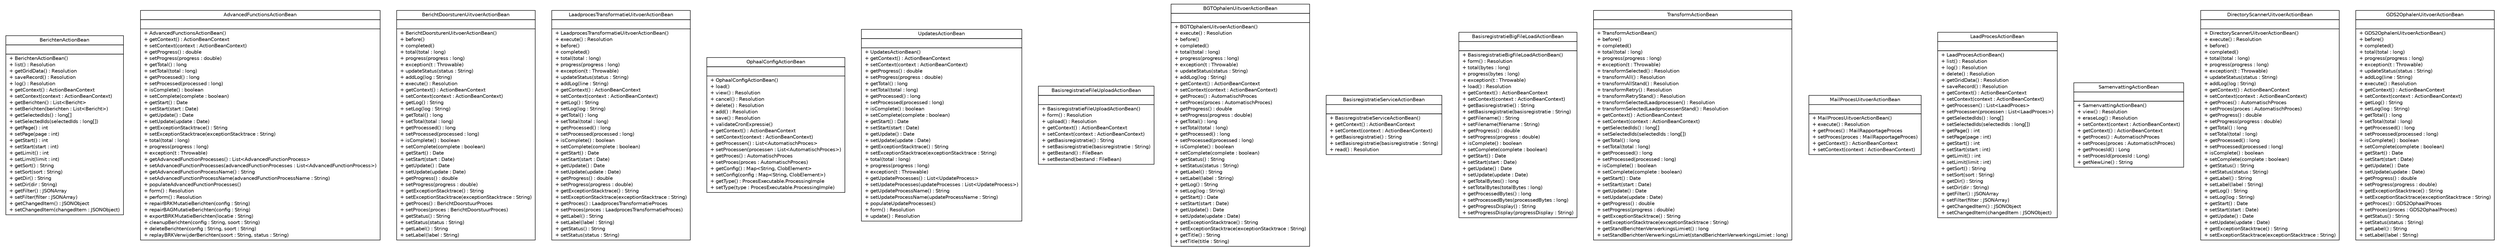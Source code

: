 #!/usr/local/bin/dot
#
# Class diagram 
# Generated by UMLGraph version R5_6-24-gf6e263 (http://www.umlgraph.org/)
#

digraph G {
	edge [fontname="Helvetica",fontsize=10,labelfontname="Helvetica",labelfontsize=10];
	node [fontname="Helvetica",fontsize=10,shape=plaintext];
	nodesep=0.25;
	ranksep=0.5;
	// nl.b3p.brmo.service.stripes.BerichtenActionBean
	c78 [label=<<table title="nl.b3p.brmo.service.stripes.BerichtenActionBean" border="0" cellborder="1" cellspacing="0" cellpadding="2" port="p" href="./BerichtenActionBean.html">
		<tr><td><table border="0" cellspacing="0" cellpadding="1">
<tr><td align="center" balign="center"> BerichtenActionBean </td></tr>
		</table></td></tr>
		<tr><td><table border="0" cellspacing="0" cellpadding="1">
<tr><td align="left" balign="left">  </td></tr>
		</table></td></tr>
		<tr><td><table border="0" cellspacing="0" cellpadding="1">
<tr><td align="left" balign="left"> + BerichtenActionBean() </td></tr>
<tr><td align="left" balign="left"> + list() : Resolution </td></tr>
<tr><td align="left" balign="left"> + getGridData() : Resolution </td></tr>
<tr><td align="left" balign="left"> + saveRecord() : Resolution </td></tr>
<tr><td align="left" balign="left"> + log() : Resolution </td></tr>
<tr><td align="left" balign="left"> + getContext() : ActionBeanContext </td></tr>
<tr><td align="left" balign="left"> + setContext(context : ActionBeanContext) </td></tr>
<tr><td align="left" balign="left"> + getBerichten() : List&lt;Bericht&gt; </td></tr>
<tr><td align="left" balign="left"> + setBerichten(berichten : List&lt;Bericht&gt;) </td></tr>
<tr><td align="left" balign="left"> + getSelectedIds() : long[] </td></tr>
<tr><td align="left" balign="left"> + setSelectedIds(selectedIds : long[]) </td></tr>
<tr><td align="left" balign="left"> + getPage() : int </td></tr>
<tr><td align="left" balign="left"> + setPage(page : int) </td></tr>
<tr><td align="left" balign="left"> + getStart() : int </td></tr>
<tr><td align="left" balign="left"> + setStart(start : int) </td></tr>
<tr><td align="left" balign="left"> + getLimit() : int </td></tr>
<tr><td align="left" balign="left"> + setLimit(limit : int) </td></tr>
<tr><td align="left" balign="left"> + getSort() : String </td></tr>
<tr><td align="left" balign="left"> + setSort(sort : String) </td></tr>
<tr><td align="left" balign="left"> + getDir() : String </td></tr>
<tr><td align="left" balign="left"> + setDir(dir : String) </td></tr>
<tr><td align="left" balign="left"> + getFilter() : JSONArray </td></tr>
<tr><td align="left" balign="left"> + setFilter(filter : JSONArray) </td></tr>
<tr><td align="left" balign="left"> + getChangedItem() : JSONObject </td></tr>
<tr><td align="left" balign="left"> + setChangedItem(changedItem : JSONObject) </td></tr>
		</table></td></tr>
		</table>>, URL="./BerichtenActionBean.html", fontname="Helvetica", fontcolor="black", fontsize=10.0];
	// nl.b3p.brmo.service.stripes.AdvancedFunctionsActionBean
	c79 [label=<<table title="nl.b3p.brmo.service.stripes.AdvancedFunctionsActionBean" border="0" cellborder="1" cellspacing="0" cellpadding="2" port="p" href="./AdvancedFunctionsActionBean.html">
		<tr><td><table border="0" cellspacing="0" cellpadding="1">
<tr><td align="center" balign="center"> AdvancedFunctionsActionBean </td></tr>
		</table></td></tr>
		<tr><td><table border="0" cellspacing="0" cellpadding="1">
<tr><td align="left" balign="left">  </td></tr>
		</table></td></tr>
		<tr><td><table border="0" cellspacing="0" cellpadding="1">
<tr><td align="left" balign="left"> + AdvancedFunctionsActionBean() </td></tr>
<tr><td align="left" balign="left"> + getContext() : ActionBeanContext </td></tr>
<tr><td align="left" balign="left"> + setContext(context : ActionBeanContext) </td></tr>
<tr><td align="left" balign="left"> + getProgress() : double </td></tr>
<tr><td align="left" balign="left"> + setProgress(progress : double) </td></tr>
<tr><td align="left" balign="left"> + getTotal() : long </td></tr>
<tr><td align="left" balign="left"> + setTotal(total : long) </td></tr>
<tr><td align="left" balign="left"> + getProcessed() : long </td></tr>
<tr><td align="left" balign="left"> + setProcessed(processed : long) </td></tr>
<tr><td align="left" balign="left"> + isComplete() : boolean </td></tr>
<tr><td align="left" balign="left"> + setComplete(complete : boolean) </td></tr>
<tr><td align="left" balign="left"> + getStart() : Date </td></tr>
<tr><td align="left" balign="left"> + setStart(start : Date) </td></tr>
<tr><td align="left" balign="left"> + getUpdate() : Date </td></tr>
<tr><td align="left" balign="left"> + setUpdate(update : Date) </td></tr>
<tr><td align="left" balign="left"> + getExceptionStacktrace() : String </td></tr>
<tr><td align="left" balign="left"> + setExceptionStacktrace(exceptionStacktrace : String) </td></tr>
<tr><td align="left" balign="left"> + total(total : long) </td></tr>
<tr><td align="left" balign="left"> + progress(progress : long) </td></tr>
<tr><td align="left" balign="left"> + exception(t : Throwable) </td></tr>
<tr><td align="left" balign="left"> + getAdvancedFunctionProcesses() : List&lt;AdvancedFunctionProcess&gt; </td></tr>
<tr><td align="left" balign="left"> + setAdvancedFunctionProcesses(advancedFunctionProcesses : List&lt;AdvancedFunctionProcess&gt;) </td></tr>
<tr><td align="left" balign="left"> + getAdvancedFunctionProcessName() : String </td></tr>
<tr><td align="left" balign="left"> + setAdvancedFunctionProcessName(advancedFunctionProcessName : String) </td></tr>
<tr><td align="left" balign="left"> + populateAdvancedFunctionProcesses() </td></tr>
<tr><td align="left" balign="left"> + form() : Resolution </td></tr>
<tr><td align="left" balign="left"> + perform() : Resolution </td></tr>
<tr><td align="left" balign="left"> + repairBRKMutatieBerichten(config : String) </td></tr>
<tr><td align="left" balign="left"> + repairBAGMutatieBerichten(config : String) </td></tr>
<tr><td align="left" balign="left"> + exportBRKMutatieBerichten(locatie : String) </td></tr>
<tr><td align="left" balign="left"> + cleanupBerichten(config : String, soort : String) </td></tr>
<tr><td align="left" balign="left"> + deleteBerichten(config : String, soort : String) </td></tr>
<tr><td align="left" balign="left"> + replayBRKVerwijderBerichten(soort : String, status : String) </td></tr>
		</table></td></tr>
		</table>>, URL="./AdvancedFunctionsActionBean.html", fontname="Helvetica", fontcolor="black", fontsize=10.0];
	// nl.b3p.brmo.service.stripes.BerichtDoorsturenUitvoerActionBean
	c80 [label=<<table title="nl.b3p.brmo.service.stripes.BerichtDoorsturenUitvoerActionBean" border="0" cellborder="1" cellspacing="0" cellpadding="2" port="p" href="./BerichtDoorsturenUitvoerActionBean.html">
		<tr><td><table border="0" cellspacing="0" cellpadding="1">
<tr><td align="center" balign="center"> BerichtDoorsturenUitvoerActionBean </td></tr>
		</table></td></tr>
		<tr><td><table border="0" cellspacing="0" cellpadding="1">
<tr><td align="left" balign="left">  </td></tr>
		</table></td></tr>
		<tr><td><table border="0" cellspacing="0" cellpadding="1">
<tr><td align="left" balign="left"> + BerichtDoorsturenUitvoerActionBean() </td></tr>
<tr><td align="left" balign="left"> + before() </td></tr>
<tr><td align="left" balign="left"> + completed() </td></tr>
<tr><td align="left" balign="left"> + total(total : long) </td></tr>
<tr><td align="left" balign="left"> + progress(progress : long) </td></tr>
<tr><td align="left" balign="left"> + exception(t : Throwable) </td></tr>
<tr><td align="left" balign="left"> + updateStatus(status : String) </td></tr>
<tr><td align="left" balign="left"> + addLog(log : String) </td></tr>
<tr><td align="left" balign="left"> + execute() : Resolution </td></tr>
<tr><td align="left" balign="left"> + getContext() : ActionBeanContext </td></tr>
<tr><td align="left" balign="left"> + setContext(context : ActionBeanContext) </td></tr>
<tr><td align="left" balign="left"> + getLog() : String </td></tr>
<tr><td align="left" balign="left"> + setLog(log : String) </td></tr>
<tr><td align="left" balign="left"> + getTotal() : long </td></tr>
<tr><td align="left" balign="left"> + setTotal(total : long) </td></tr>
<tr><td align="left" balign="left"> + getProcessed() : long </td></tr>
<tr><td align="left" balign="left"> + setProcessed(processed : long) </td></tr>
<tr><td align="left" balign="left"> + isComplete() : boolean </td></tr>
<tr><td align="left" balign="left"> + setComplete(complete : boolean) </td></tr>
<tr><td align="left" balign="left"> + getStart() : Date </td></tr>
<tr><td align="left" balign="left"> + setStart(start : Date) </td></tr>
<tr><td align="left" balign="left"> + getUpdate() : Date </td></tr>
<tr><td align="left" balign="left"> + setUpdate(update : Date) </td></tr>
<tr><td align="left" balign="left"> + getProgress() : double </td></tr>
<tr><td align="left" balign="left"> + setProgress(progress : double) </td></tr>
<tr><td align="left" balign="left"> + getExceptionStacktrace() : String </td></tr>
<tr><td align="left" balign="left"> + setExceptionStacktrace(exceptionStacktrace : String) </td></tr>
<tr><td align="left" balign="left"> + getProces() : BerichtDoorstuurProces </td></tr>
<tr><td align="left" balign="left"> + setProces(proces : BerichtDoorstuurProces) </td></tr>
<tr><td align="left" balign="left"> + getStatus() : String </td></tr>
<tr><td align="left" balign="left"> + setStatus(status : String) </td></tr>
<tr><td align="left" balign="left"> + getLabel() : String </td></tr>
<tr><td align="left" balign="left"> + setLabel(label : String) </td></tr>
		</table></td></tr>
		</table>>, URL="./BerichtDoorsturenUitvoerActionBean.html", fontname="Helvetica", fontcolor="black", fontsize=10.0];
	// nl.b3p.brmo.service.stripes.LaadprocesTransformatieUitvoerActionBean
	c81 [label=<<table title="nl.b3p.brmo.service.stripes.LaadprocesTransformatieUitvoerActionBean" border="0" cellborder="1" cellspacing="0" cellpadding="2" port="p" href="./LaadprocesTransformatieUitvoerActionBean.html">
		<tr><td><table border="0" cellspacing="0" cellpadding="1">
<tr><td align="center" balign="center"> LaadprocesTransformatieUitvoerActionBean </td></tr>
		</table></td></tr>
		<tr><td><table border="0" cellspacing="0" cellpadding="1">
<tr><td align="left" balign="left">  </td></tr>
		</table></td></tr>
		<tr><td><table border="0" cellspacing="0" cellpadding="1">
<tr><td align="left" balign="left"> + LaadprocesTransformatieUitvoerActionBean() </td></tr>
<tr><td align="left" balign="left"> + execute() : Resolution </td></tr>
<tr><td align="left" balign="left"> + before() </td></tr>
<tr><td align="left" balign="left"> + completed() </td></tr>
<tr><td align="left" balign="left"> + total(total : long) </td></tr>
<tr><td align="left" balign="left"> + progress(progress : long) </td></tr>
<tr><td align="left" balign="left"> + exception(t : Throwable) </td></tr>
<tr><td align="left" balign="left"> + updateStatus(status : String) </td></tr>
<tr><td align="left" balign="left"> + addLog(line : String) </td></tr>
<tr><td align="left" balign="left"> + getContext() : ActionBeanContext </td></tr>
<tr><td align="left" balign="left"> + setContext(context : ActionBeanContext) </td></tr>
<tr><td align="left" balign="left"> + getLog() : String </td></tr>
<tr><td align="left" balign="left"> + setLog(log : String) </td></tr>
<tr><td align="left" balign="left"> + getTotal() : long </td></tr>
<tr><td align="left" balign="left"> + setTotal(total : long) </td></tr>
<tr><td align="left" balign="left"> + getProcessed() : long </td></tr>
<tr><td align="left" balign="left"> + setProcessed(processed : long) </td></tr>
<tr><td align="left" balign="left"> + isComplete() : boolean </td></tr>
<tr><td align="left" balign="left"> + setComplete(complete : boolean) </td></tr>
<tr><td align="left" balign="left"> + getStart() : Date </td></tr>
<tr><td align="left" balign="left"> + setStart(start : Date) </td></tr>
<tr><td align="left" balign="left"> + getUpdate() : Date </td></tr>
<tr><td align="left" balign="left"> + setUpdate(update : Date) </td></tr>
<tr><td align="left" balign="left"> + getProgress() : double </td></tr>
<tr><td align="left" balign="left"> + setProgress(progress : double) </td></tr>
<tr><td align="left" balign="left"> + getExceptionStacktrace() : String </td></tr>
<tr><td align="left" balign="left"> + setExceptionStacktrace(exceptionStacktrace : String) </td></tr>
<tr><td align="left" balign="left"> + getProces() : LaadprocesTransformatieProces </td></tr>
<tr><td align="left" balign="left"> + setProces(proces : LaadprocesTransformatieProces) </td></tr>
<tr><td align="left" balign="left"> + getLabel() : String </td></tr>
<tr><td align="left" balign="left"> + setLabel(label : String) </td></tr>
<tr><td align="left" balign="left"> + getStatus() : String </td></tr>
<tr><td align="left" balign="left"> + setStatus(status : String) </td></tr>
		</table></td></tr>
		</table>>, URL="./LaadprocesTransformatieUitvoerActionBean.html", fontname="Helvetica", fontcolor="black", fontsize=10.0];
	// nl.b3p.brmo.service.stripes.OphaalConfigActionBean
	c82 [label=<<table title="nl.b3p.brmo.service.stripes.OphaalConfigActionBean" border="0" cellborder="1" cellspacing="0" cellpadding="2" port="p" href="./OphaalConfigActionBean.html">
		<tr><td><table border="0" cellspacing="0" cellpadding="1">
<tr><td align="center" balign="center"> OphaalConfigActionBean </td></tr>
		</table></td></tr>
		<tr><td><table border="0" cellspacing="0" cellpadding="1">
<tr><td align="left" balign="left">  </td></tr>
		</table></td></tr>
		<tr><td><table border="0" cellspacing="0" cellpadding="1">
<tr><td align="left" balign="left"> + OphaalConfigActionBean() </td></tr>
<tr><td align="left" balign="left"> + load() </td></tr>
<tr><td align="left" balign="left"> + view() : Resolution </td></tr>
<tr><td align="left" balign="left"> + cancel() : Resolution </td></tr>
<tr><td align="left" balign="left"> + delete() : Resolution </td></tr>
<tr><td align="left" balign="left"> + add() : Resolution </td></tr>
<tr><td align="left" balign="left"> + save() : Resolution </td></tr>
<tr><td align="left" balign="left"> + validateCronExpressie() </td></tr>
<tr><td align="left" balign="left"> + getContext() : ActionBeanContext </td></tr>
<tr><td align="left" balign="left"> + setContext(context : ActionBeanContext) </td></tr>
<tr><td align="left" balign="left"> + getProcessen() : List&lt;AutomatischProces&gt; </td></tr>
<tr><td align="left" balign="left"> + setProcessen(processen : List&lt;AutomatischProces&gt;) </td></tr>
<tr><td align="left" balign="left"> + getProces() : AutomatischProces </td></tr>
<tr><td align="left" balign="left"> + setProces(proces : AutomatischProces) </td></tr>
<tr><td align="left" balign="left"> + getConfig() : Map&lt;String, ClobElement&gt; </td></tr>
<tr><td align="left" balign="left"> + setConfig(config : Map&lt;String, ClobElement&gt;) </td></tr>
<tr><td align="left" balign="left"> + getType() : ProcesExecutable.ProcessingImple </td></tr>
<tr><td align="left" balign="left"> + setType(type : ProcesExecutable.ProcessingImple) </td></tr>
		</table></td></tr>
		</table>>, URL="./OphaalConfigActionBean.html", fontname="Helvetica", fontcolor="black", fontsize=10.0];
	// nl.b3p.brmo.service.stripes.UpdatesActionBean
	c83 [label=<<table title="nl.b3p.brmo.service.stripes.UpdatesActionBean" border="0" cellborder="1" cellspacing="0" cellpadding="2" port="p" href="./UpdatesActionBean.html">
		<tr><td><table border="0" cellspacing="0" cellpadding="1">
<tr><td align="center" balign="center"> UpdatesActionBean </td></tr>
		</table></td></tr>
		<tr><td><table border="0" cellspacing="0" cellpadding="1">
<tr><td align="left" balign="left">  </td></tr>
		</table></td></tr>
		<tr><td><table border="0" cellspacing="0" cellpadding="1">
<tr><td align="left" balign="left"> + UpdatesActionBean() </td></tr>
<tr><td align="left" balign="left"> + getContext() : ActionBeanContext </td></tr>
<tr><td align="left" balign="left"> + setContext(context : ActionBeanContext) </td></tr>
<tr><td align="left" balign="left"> + getProgress() : double </td></tr>
<tr><td align="left" balign="left"> + setProgress(progress : double) </td></tr>
<tr><td align="left" balign="left"> + getTotal() : long </td></tr>
<tr><td align="left" balign="left"> + setTotal(total : long) </td></tr>
<tr><td align="left" balign="left"> + getProcessed() : long </td></tr>
<tr><td align="left" balign="left"> + setProcessed(processed : long) </td></tr>
<tr><td align="left" balign="left"> + isComplete() : boolean </td></tr>
<tr><td align="left" balign="left"> + setComplete(complete : boolean) </td></tr>
<tr><td align="left" balign="left"> + getStart() : Date </td></tr>
<tr><td align="left" balign="left"> + setStart(start : Date) </td></tr>
<tr><td align="left" balign="left"> + getUpdate() : Date </td></tr>
<tr><td align="left" balign="left"> + setUpdate(update : Date) </td></tr>
<tr><td align="left" balign="left"> + getExceptionStacktrace() : String </td></tr>
<tr><td align="left" balign="left"> + setExceptionStacktrace(exceptionStacktrace : String) </td></tr>
<tr><td align="left" balign="left"> + total(total : long) </td></tr>
<tr><td align="left" balign="left"> + progress(progress : long) </td></tr>
<tr><td align="left" balign="left"> + exception(t : Throwable) </td></tr>
<tr><td align="left" balign="left"> + getUpdateProcesses() : List&lt;UpdateProcess&gt; </td></tr>
<tr><td align="left" balign="left"> + setUpdateProcesses(updateProcesses : List&lt;UpdateProcess&gt;) </td></tr>
<tr><td align="left" balign="left"> + getUpdateProcessName() : String </td></tr>
<tr><td align="left" balign="left"> + setUpdateProcessName(updateProcessName : String) </td></tr>
<tr><td align="left" balign="left"> + populateUpdateProcesses() </td></tr>
<tr><td align="left" balign="left"> + form() : Resolution </td></tr>
<tr><td align="left" balign="left"> + update() : Resolution </td></tr>
		</table></td></tr>
		</table>>, URL="./UpdatesActionBean.html", fontname="Helvetica", fontcolor="black", fontsize=10.0];
	// nl.b3p.brmo.service.stripes.BasisregistratieFileUploadActionBean
	c84 [label=<<table title="nl.b3p.brmo.service.stripes.BasisregistratieFileUploadActionBean" border="0" cellborder="1" cellspacing="0" cellpadding="2" port="p" href="./BasisregistratieFileUploadActionBean.html">
		<tr><td><table border="0" cellspacing="0" cellpadding="1">
<tr><td align="center" balign="center"> BasisregistratieFileUploadActionBean </td></tr>
		</table></td></tr>
		<tr><td><table border="0" cellspacing="0" cellpadding="1">
<tr><td align="left" balign="left">  </td></tr>
		</table></td></tr>
		<tr><td><table border="0" cellspacing="0" cellpadding="1">
<tr><td align="left" balign="left"> + BasisregistratieFileUploadActionBean() </td></tr>
<tr><td align="left" balign="left"> + form() : Resolution </td></tr>
<tr><td align="left" balign="left"> + upload() : Resolution </td></tr>
<tr><td align="left" balign="left"> + getContext() : ActionBeanContext </td></tr>
<tr><td align="left" balign="left"> + setContext(context : ActionBeanContext) </td></tr>
<tr><td align="left" balign="left"> + getBasisregistratie() : String </td></tr>
<tr><td align="left" balign="left"> + setBasisregistratie(basisregistratie : String) </td></tr>
<tr><td align="left" balign="left"> + getBestand() : FileBean </td></tr>
<tr><td align="left" balign="left"> + setBestand(bestand : FileBean) </td></tr>
		</table></td></tr>
		</table>>, URL="./BasisregistratieFileUploadActionBean.html", fontname="Helvetica", fontcolor="black", fontsize=10.0];
	// nl.b3p.brmo.service.stripes.BGTOphalenUitvoerActionBean
	c85 [label=<<table title="nl.b3p.brmo.service.stripes.BGTOphalenUitvoerActionBean" border="0" cellborder="1" cellspacing="0" cellpadding="2" port="p" href="./BGTOphalenUitvoerActionBean.html">
		<tr><td><table border="0" cellspacing="0" cellpadding="1">
<tr><td align="center" balign="center"> BGTOphalenUitvoerActionBean </td></tr>
		</table></td></tr>
		<tr><td><table border="0" cellspacing="0" cellpadding="1">
<tr><td align="left" balign="left">  </td></tr>
		</table></td></tr>
		<tr><td><table border="0" cellspacing="0" cellpadding="1">
<tr><td align="left" balign="left"> + BGTOphalenUitvoerActionBean() </td></tr>
<tr><td align="left" balign="left"> + execute() : Resolution </td></tr>
<tr><td align="left" balign="left"> + before() </td></tr>
<tr><td align="left" balign="left"> + completed() </td></tr>
<tr><td align="left" balign="left"> + total(total : long) </td></tr>
<tr><td align="left" balign="left"> + progress(progress : long) </td></tr>
<tr><td align="left" balign="left"> + exception(t : Throwable) </td></tr>
<tr><td align="left" balign="left"> + updateStatus(status : String) </td></tr>
<tr><td align="left" balign="left"> + addLog(log : String) </td></tr>
<tr><td align="left" balign="left"> + getContext() : ActionBeanContext </td></tr>
<tr><td align="left" balign="left"> + setContext(context : ActionBeanContext) </td></tr>
<tr><td align="left" balign="left"> + getProces() : AutomatischProces </td></tr>
<tr><td align="left" balign="left"> + setProces(proces : AutomatischProces) </td></tr>
<tr><td align="left" balign="left"> + getProgress() : double </td></tr>
<tr><td align="left" balign="left"> + setProgress(progress : double) </td></tr>
<tr><td align="left" balign="left"> + getTotal() : long </td></tr>
<tr><td align="left" balign="left"> + setTotal(total : long) </td></tr>
<tr><td align="left" balign="left"> + getProcessed() : long </td></tr>
<tr><td align="left" balign="left"> + setProcessed(processed : long) </td></tr>
<tr><td align="left" balign="left"> + isComplete() : boolean </td></tr>
<tr><td align="left" balign="left"> + setComplete(complete : boolean) </td></tr>
<tr><td align="left" balign="left"> + getStatus() : String </td></tr>
<tr><td align="left" balign="left"> + setStatus(status : String) </td></tr>
<tr><td align="left" balign="left"> + getLabel() : String </td></tr>
<tr><td align="left" balign="left"> + setLabel(label : String) </td></tr>
<tr><td align="left" balign="left"> + getLog() : String </td></tr>
<tr><td align="left" balign="left"> + setLog(log : String) </td></tr>
<tr><td align="left" balign="left"> + getStart() : Date </td></tr>
<tr><td align="left" balign="left"> + setStart(start : Date) </td></tr>
<tr><td align="left" balign="left"> + getUpdate() : Date </td></tr>
<tr><td align="left" balign="left"> + setUpdate(update : Date) </td></tr>
<tr><td align="left" balign="left"> + getExceptionStacktrace() : String </td></tr>
<tr><td align="left" balign="left"> + setExceptionStacktrace(exceptionStacktrace : String) </td></tr>
<tr><td align="left" balign="left"> + getTitle() : String </td></tr>
<tr><td align="left" balign="left"> + setTitle(title : String) </td></tr>
		</table></td></tr>
		</table>>, URL="./BGTOphalenUitvoerActionBean.html", fontname="Helvetica", fontcolor="black", fontsize=10.0];
	// nl.b3p.brmo.service.stripes.BasisregistratieServiceActionBean
	c86 [label=<<table title="nl.b3p.brmo.service.stripes.BasisregistratieServiceActionBean" border="0" cellborder="1" cellspacing="0" cellpadding="2" port="p" href="./BasisregistratieServiceActionBean.html">
		<tr><td><table border="0" cellspacing="0" cellpadding="1">
<tr><td align="center" balign="center"> BasisregistratieServiceActionBean </td></tr>
		</table></td></tr>
		<tr><td><table border="0" cellspacing="0" cellpadding="1">
<tr><td align="left" balign="left">  </td></tr>
		</table></td></tr>
		<tr><td><table border="0" cellspacing="0" cellpadding="1">
<tr><td align="left" balign="left"> + BasisregistratieServiceActionBean() </td></tr>
<tr><td align="left" balign="left"> + getContext() : ActionBeanContext </td></tr>
<tr><td align="left" balign="left"> + setContext(context : ActionBeanContext) </td></tr>
<tr><td align="left" balign="left"> + getBasisregistratie() : String </td></tr>
<tr><td align="left" balign="left"> + setBasisregistratie(basisregistratie : String) </td></tr>
<tr><td align="left" balign="left"> + read() : Resolution </td></tr>
		</table></td></tr>
		</table>>, URL="./BasisregistratieServiceActionBean.html", fontname="Helvetica", fontcolor="black", fontsize=10.0];
	// nl.b3p.brmo.service.stripes.BasisregistratieBigFileLoadActionBean
	c87 [label=<<table title="nl.b3p.brmo.service.stripes.BasisregistratieBigFileLoadActionBean" border="0" cellborder="1" cellspacing="0" cellpadding="2" port="p" href="./BasisregistratieBigFileLoadActionBean.html">
		<tr><td><table border="0" cellspacing="0" cellpadding="1">
<tr><td align="center" balign="center"> BasisregistratieBigFileLoadActionBean </td></tr>
		</table></td></tr>
		<tr><td><table border="0" cellspacing="0" cellpadding="1">
<tr><td align="left" balign="left">  </td></tr>
		</table></td></tr>
		<tr><td><table border="0" cellspacing="0" cellpadding="1">
<tr><td align="left" balign="left"> + BasisregistratieBigFileLoadActionBean() </td></tr>
<tr><td align="left" balign="left"> + form() : Resolution </td></tr>
<tr><td align="left" balign="left"> + total(bytes : long) </td></tr>
<tr><td align="left" balign="left"> + progress(bytes : long) </td></tr>
<tr><td align="left" balign="left"> + exception(t : Throwable) </td></tr>
<tr><td align="left" balign="left"> + load() : Resolution </td></tr>
<tr><td align="left" balign="left"> + getContext() : ActionBeanContext </td></tr>
<tr><td align="left" balign="left"> + setContext(context : ActionBeanContext) </td></tr>
<tr><td align="left" balign="left"> + getBasisregistratie() : String </td></tr>
<tr><td align="left" balign="left"> + setBasisregistratie(basisregistratie : String) </td></tr>
<tr><td align="left" balign="left"> + getFilename() : String </td></tr>
<tr><td align="left" balign="left"> + setFilename(filename : String) </td></tr>
<tr><td align="left" balign="left"> + getProgress() : double </td></tr>
<tr><td align="left" balign="left"> + setProgress(progress : double) </td></tr>
<tr><td align="left" balign="left"> + isComplete() : boolean </td></tr>
<tr><td align="left" balign="left"> + setComplete(complete : boolean) </td></tr>
<tr><td align="left" balign="left"> + getStart() : Date </td></tr>
<tr><td align="left" balign="left"> + setStart(start : Date) </td></tr>
<tr><td align="left" balign="left"> + getUpdate() : Date </td></tr>
<tr><td align="left" balign="left"> + setUpdate(update : Date) </td></tr>
<tr><td align="left" balign="left"> + getTotalBytes() : long </td></tr>
<tr><td align="left" balign="left"> + setTotalBytes(totalBytes : long) </td></tr>
<tr><td align="left" balign="left"> + getProcessedBytes() : long </td></tr>
<tr><td align="left" balign="left"> + setProcessedBytes(processedBytes : long) </td></tr>
<tr><td align="left" balign="left"> + getProgressDisplay() : String </td></tr>
<tr><td align="left" balign="left"> + setProgressDisplay(progressDisplay : String) </td></tr>
		</table></td></tr>
		</table>>, URL="./BasisregistratieBigFileLoadActionBean.html", fontname="Helvetica", fontcolor="black", fontsize=10.0];
	// nl.b3p.brmo.service.stripes.TransformActionBean
	c88 [label=<<table title="nl.b3p.brmo.service.stripes.TransformActionBean" border="0" cellborder="1" cellspacing="0" cellpadding="2" port="p" href="./TransformActionBean.html">
		<tr><td><table border="0" cellspacing="0" cellpadding="1">
<tr><td align="center" balign="center"> TransformActionBean </td></tr>
		</table></td></tr>
		<tr><td><table border="0" cellspacing="0" cellpadding="1">
<tr><td align="left" balign="left">  </td></tr>
		</table></td></tr>
		<tr><td><table border="0" cellspacing="0" cellpadding="1">
<tr><td align="left" balign="left"> + TransformActionBean() </td></tr>
<tr><td align="left" balign="left"> + before() </td></tr>
<tr><td align="left" balign="left"> + completed() </td></tr>
<tr><td align="left" balign="left"> + total(total : long) </td></tr>
<tr><td align="left" balign="left"> + progress(progress : long) </td></tr>
<tr><td align="left" balign="left"> + exception(t : Throwable) </td></tr>
<tr><td align="left" balign="left"> + transformSelected() : Resolution </td></tr>
<tr><td align="left" balign="left"> + transformAll() : Resolution </td></tr>
<tr><td align="left" balign="left"> + transformAllStand() : Resolution </td></tr>
<tr><td align="left" balign="left"> + transformRetry() : Resolution </td></tr>
<tr><td align="left" balign="left"> + transformRetryStand() : Resolution </td></tr>
<tr><td align="left" balign="left"> + transformSelectedLaadprocessen() : Resolution </td></tr>
<tr><td align="left" balign="left"> + transformSelectedLaadprocessenStand() : Resolution </td></tr>
<tr><td align="left" balign="left"> + getContext() : ActionBeanContext </td></tr>
<tr><td align="left" balign="left"> + setContext(context : ActionBeanContext) </td></tr>
<tr><td align="left" balign="left"> + getSelectedIds() : long[] </td></tr>
<tr><td align="left" balign="left"> + setSelectedIds(selectedIds : long[]) </td></tr>
<tr><td align="left" balign="left"> + getTotal() : long </td></tr>
<tr><td align="left" balign="left"> + setTotal(total : long) </td></tr>
<tr><td align="left" balign="left"> + getProcessed() : long </td></tr>
<tr><td align="left" balign="left"> + setProcessed(processed : long) </td></tr>
<tr><td align="left" balign="left"> + isComplete() : boolean </td></tr>
<tr><td align="left" balign="left"> + setComplete(complete : boolean) </td></tr>
<tr><td align="left" balign="left"> + getStart() : Date </td></tr>
<tr><td align="left" balign="left"> + setStart(start : Date) </td></tr>
<tr><td align="left" balign="left"> + getUpdate() : Date </td></tr>
<tr><td align="left" balign="left"> + setUpdate(update : Date) </td></tr>
<tr><td align="left" balign="left"> + getProgress() : double </td></tr>
<tr><td align="left" balign="left"> + setProgress(progress : double) </td></tr>
<tr><td align="left" balign="left"> + getExceptionStacktrace() : String </td></tr>
<tr><td align="left" balign="left"> + setExceptionStacktrace(exceptionStacktrace : String) </td></tr>
<tr><td align="left" balign="left"> + getStandBerichtenVerwerkingsLimiet() : long </td></tr>
<tr><td align="left" balign="left"> + setStandBerichtenVerwerkingsLimiet(standBerichtenVerwerkingsLimiet : long) </td></tr>
		</table></td></tr>
		</table>>, URL="./TransformActionBean.html", fontname="Helvetica", fontcolor="black", fontsize=10.0];
	// nl.b3p.brmo.service.stripes.MailProcesUitvoerActionBean
	c89 [label=<<table title="nl.b3p.brmo.service.stripes.MailProcesUitvoerActionBean" border="0" cellborder="1" cellspacing="0" cellpadding="2" port="p" href="./MailProcesUitvoerActionBean.html">
		<tr><td><table border="0" cellspacing="0" cellpadding="1">
<tr><td align="center" balign="center"> MailProcesUitvoerActionBean </td></tr>
		</table></td></tr>
		<tr><td><table border="0" cellspacing="0" cellpadding="1">
<tr><td align="left" balign="left">  </td></tr>
		</table></td></tr>
		<tr><td><table border="0" cellspacing="0" cellpadding="1">
<tr><td align="left" balign="left"> + MailProcesUitvoerActionBean() </td></tr>
<tr><td align="left" balign="left"> + execute() : Resolution </td></tr>
<tr><td align="left" balign="left"> + getProces() : MailRapportageProces </td></tr>
<tr><td align="left" balign="left"> + setProces(proces : MailRapportageProces) </td></tr>
<tr><td align="left" balign="left"> + getContext() : ActionBeanContext </td></tr>
<tr><td align="left" balign="left"> + setContext(context : ActionBeanContext) </td></tr>
		</table></td></tr>
		</table>>, URL="./MailProcesUitvoerActionBean.html", fontname="Helvetica", fontcolor="black", fontsize=10.0];
	// nl.b3p.brmo.service.stripes.LaadProcesActionBean
	c90 [label=<<table title="nl.b3p.brmo.service.stripes.LaadProcesActionBean" border="0" cellborder="1" cellspacing="0" cellpadding="2" port="p" href="./LaadProcesActionBean.html">
		<tr><td><table border="0" cellspacing="0" cellpadding="1">
<tr><td align="center" balign="center"> LaadProcesActionBean </td></tr>
		</table></td></tr>
		<tr><td><table border="0" cellspacing="0" cellpadding="1">
<tr><td align="left" balign="left">  </td></tr>
		</table></td></tr>
		<tr><td><table border="0" cellspacing="0" cellpadding="1">
<tr><td align="left" balign="left"> + LaadProcesActionBean() </td></tr>
<tr><td align="left" balign="left"> + list() : Resolution </td></tr>
<tr><td align="left" balign="left"> + log() : Resolution </td></tr>
<tr><td align="left" balign="left"> + delete() : Resolution </td></tr>
<tr><td align="left" balign="left"> + getGridData() : Resolution </td></tr>
<tr><td align="left" balign="left"> + saveRecord() : Resolution </td></tr>
<tr><td align="left" balign="left"> + getContext() : ActionBeanContext </td></tr>
<tr><td align="left" balign="left"> + setContext(context : ActionBeanContext) </td></tr>
<tr><td align="left" balign="left"> + getProcessen() : List&lt;LaadProces&gt; </td></tr>
<tr><td align="left" balign="left"> + setProcessen(processen : List&lt;LaadProces&gt;) </td></tr>
<tr><td align="left" balign="left"> + getSelectedIds() : long[] </td></tr>
<tr><td align="left" balign="left"> + setSelectedIds(selectedIds : long[]) </td></tr>
<tr><td align="left" balign="left"> + getPage() : int </td></tr>
<tr><td align="left" balign="left"> + setPage(page : int) </td></tr>
<tr><td align="left" balign="left"> + getStart() : int </td></tr>
<tr><td align="left" balign="left"> + setStart(start : int) </td></tr>
<tr><td align="left" balign="left"> + getLimit() : int </td></tr>
<tr><td align="left" balign="left"> + setLimit(limit : int) </td></tr>
<tr><td align="left" balign="left"> + getSort() : String </td></tr>
<tr><td align="left" balign="left"> + setSort(sort : String) </td></tr>
<tr><td align="left" balign="left"> + getDir() : String </td></tr>
<tr><td align="left" balign="left"> + setDir(dir : String) </td></tr>
<tr><td align="left" balign="left"> + getFilter() : JSONArray </td></tr>
<tr><td align="left" balign="left"> + setFilter(filter : JSONArray) </td></tr>
<tr><td align="left" balign="left"> + getChangedItem() : JSONObject </td></tr>
<tr><td align="left" balign="left"> + setChangedItem(changedItem : JSONObject) </td></tr>
		</table></td></tr>
		</table>>, URL="./LaadProcesActionBean.html", fontname="Helvetica", fontcolor="black", fontsize=10.0];
	// nl.b3p.brmo.service.stripes.SamenvattingActionBean
	c91 [label=<<table title="nl.b3p.brmo.service.stripes.SamenvattingActionBean" border="0" cellborder="1" cellspacing="0" cellpadding="2" port="p" href="./SamenvattingActionBean.html">
		<tr><td><table border="0" cellspacing="0" cellpadding="1">
<tr><td align="center" balign="center"> SamenvattingActionBean </td></tr>
		</table></td></tr>
		<tr><td><table border="0" cellspacing="0" cellpadding="1">
<tr><td align="left" balign="left">  </td></tr>
		</table></td></tr>
		<tr><td><table border="0" cellspacing="0" cellpadding="1">
<tr><td align="left" balign="left"> + SamenvattingActionBean() </td></tr>
<tr><td align="left" balign="left"> + view() : Resolution </td></tr>
<tr><td align="left" balign="left"> + eraseLog() : Resolution </td></tr>
<tr><td align="left" balign="left"> + setContext(context : ActionBeanContext) </td></tr>
<tr><td align="left" balign="left"> + getContext() : ActionBeanContext </td></tr>
<tr><td align="left" balign="left"> + getProces() : AutomatischProces </td></tr>
<tr><td align="left" balign="left"> + setProces(proces : AutomatischProces) </td></tr>
<tr><td align="left" balign="left"> + getProcesId() : Long </td></tr>
<tr><td align="left" balign="left"> + setProcesId(procesId : Long) </td></tr>
<tr><td align="left" balign="left"> + getNewLine() : String </td></tr>
		</table></td></tr>
		</table>>, URL="./SamenvattingActionBean.html", fontname="Helvetica", fontcolor="black", fontsize=10.0];
	// nl.b3p.brmo.service.stripes.DirectoryScannerUitvoerActionBean
	c92 [label=<<table title="nl.b3p.brmo.service.stripes.DirectoryScannerUitvoerActionBean" border="0" cellborder="1" cellspacing="0" cellpadding="2" port="p" href="./DirectoryScannerUitvoerActionBean.html">
		<tr><td><table border="0" cellspacing="0" cellpadding="1">
<tr><td align="center" balign="center"> DirectoryScannerUitvoerActionBean </td></tr>
		</table></td></tr>
		<tr><td><table border="0" cellspacing="0" cellpadding="1">
<tr><td align="left" balign="left">  </td></tr>
		</table></td></tr>
		<tr><td><table border="0" cellspacing="0" cellpadding="1">
<tr><td align="left" balign="left"> + DirectoryScannerUitvoerActionBean() </td></tr>
<tr><td align="left" balign="left"> + execute() : Resolution </td></tr>
<tr><td align="left" balign="left"> + before() </td></tr>
<tr><td align="left" balign="left"> + completed() </td></tr>
<tr><td align="left" balign="left"> + total(total : long) </td></tr>
<tr><td align="left" balign="left"> + progress(progress : long) </td></tr>
<tr><td align="left" balign="left"> + exception(t : Throwable) </td></tr>
<tr><td align="left" balign="left"> + updateStatus(status : String) </td></tr>
<tr><td align="left" balign="left"> + addLog(log : String) </td></tr>
<tr><td align="left" balign="left"> + getContext() : ActionBeanContext </td></tr>
<tr><td align="left" balign="left"> + setContext(context : ActionBeanContext) </td></tr>
<tr><td align="left" balign="left"> + getProces() : AutomatischProces </td></tr>
<tr><td align="left" balign="left"> + setProces(proces : AutomatischProces) </td></tr>
<tr><td align="left" balign="left"> + getProgress() : double </td></tr>
<tr><td align="left" balign="left"> + setProgress(progress : double) </td></tr>
<tr><td align="left" balign="left"> + getTotal() : long </td></tr>
<tr><td align="left" balign="left"> + setTotal(total : long) </td></tr>
<tr><td align="left" balign="left"> + getProcessed() : long </td></tr>
<tr><td align="left" balign="left"> + setProcessed(processed : long) </td></tr>
<tr><td align="left" balign="left"> + isComplete() : boolean </td></tr>
<tr><td align="left" balign="left"> + setComplete(complete : boolean) </td></tr>
<tr><td align="left" balign="left"> + getStatus() : String </td></tr>
<tr><td align="left" balign="left"> + setStatus(status : String) </td></tr>
<tr><td align="left" balign="left"> + getLabel() : String </td></tr>
<tr><td align="left" balign="left"> + setLabel(label : String) </td></tr>
<tr><td align="left" balign="left"> + getLog() : String </td></tr>
<tr><td align="left" balign="left"> + setLog(log : String) </td></tr>
<tr><td align="left" balign="left"> + getStart() : Date </td></tr>
<tr><td align="left" balign="left"> + setStart(start : Date) </td></tr>
<tr><td align="left" balign="left"> + getUpdate() : Date </td></tr>
<tr><td align="left" balign="left"> + setUpdate(update : Date) </td></tr>
<tr><td align="left" balign="left"> + getExceptionStacktrace() : String </td></tr>
<tr><td align="left" balign="left"> + setExceptionStacktrace(exceptionStacktrace : String) </td></tr>
		</table></td></tr>
		</table>>, URL="./DirectoryScannerUitvoerActionBean.html", fontname="Helvetica", fontcolor="black", fontsize=10.0];
	// nl.b3p.brmo.service.stripes.GDS2OphalenUitvoerActionBean
	c93 [label=<<table title="nl.b3p.brmo.service.stripes.GDS2OphalenUitvoerActionBean" border="0" cellborder="1" cellspacing="0" cellpadding="2" port="p" href="./GDS2OphalenUitvoerActionBean.html">
		<tr><td><table border="0" cellspacing="0" cellpadding="1">
<tr><td align="center" balign="center"> GDS2OphalenUitvoerActionBean </td></tr>
		</table></td></tr>
		<tr><td><table border="0" cellspacing="0" cellpadding="1">
<tr><td align="left" balign="left">  </td></tr>
		</table></td></tr>
		<tr><td><table border="0" cellspacing="0" cellpadding="1">
<tr><td align="left" balign="left"> + GDS2OphalenUitvoerActionBean() </td></tr>
<tr><td align="left" balign="left"> + before() </td></tr>
<tr><td align="left" balign="left"> + completed() </td></tr>
<tr><td align="left" balign="left"> + total(total : long) </td></tr>
<tr><td align="left" balign="left"> + progress(progress : long) </td></tr>
<tr><td align="left" balign="left"> + exception(t : Throwable) </td></tr>
<tr><td align="left" balign="left"> + updateStatus(status : String) </td></tr>
<tr><td align="left" balign="left"> + addLog(line : String) </td></tr>
<tr><td align="left" balign="left"> + execute() : Resolution </td></tr>
<tr><td align="left" balign="left"> + getContext() : ActionBeanContext </td></tr>
<tr><td align="left" balign="left"> + setContext(context : ActionBeanContext) </td></tr>
<tr><td align="left" balign="left"> + getLog() : String </td></tr>
<tr><td align="left" balign="left"> + setLog(log : String) </td></tr>
<tr><td align="left" balign="left"> + getTotal() : long </td></tr>
<tr><td align="left" balign="left"> + setTotal(total : long) </td></tr>
<tr><td align="left" balign="left"> + getProcessed() : long </td></tr>
<tr><td align="left" balign="left"> + setProcessed(processed : long) </td></tr>
<tr><td align="left" balign="left"> + isComplete() : boolean </td></tr>
<tr><td align="left" balign="left"> + setComplete(complete : boolean) </td></tr>
<tr><td align="left" balign="left"> + getStart() : Date </td></tr>
<tr><td align="left" balign="left"> + setStart(start : Date) </td></tr>
<tr><td align="left" balign="left"> + getUpdate() : Date </td></tr>
<tr><td align="left" balign="left"> + setUpdate(update : Date) </td></tr>
<tr><td align="left" balign="left"> + getProgress() : double </td></tr>
<tr><td align="left" balign="left"> + setProgress(progress : double) </td></tr>
<tr><td align="left" balign="left"> + getExceptionStacktrace() : String </td></tr>
<tr><td align="left" balign="left"> + setExceptionStacktrace(exceptionStacktrace : String) </td></tr>
<tr><td align="left" balign="left"> + getProces() : GDS2OphaalProces </td></tr>
<tr><td align="left" balign="left"> + setProces(proces : GDS2OphaalProces) </td></tr>
<tr><td align="left" balign="left"> + getStatus() : String </td></tr>
<tr><td align="left" balign="left"> + setStatus(status : String) </td></tr>
<tr><td align="left" balign="left"> + getLabel() : String </td></tr>
<tr><td align="left" balign="left"> + setLabel(label : String) </td></tr>
		</table></td></tr>
		</table>>, URL="./GDS2OphalenUitvoerActionBean.html", fontname="Helvetica", fontcolor="black", fontsize=10.0];
}

